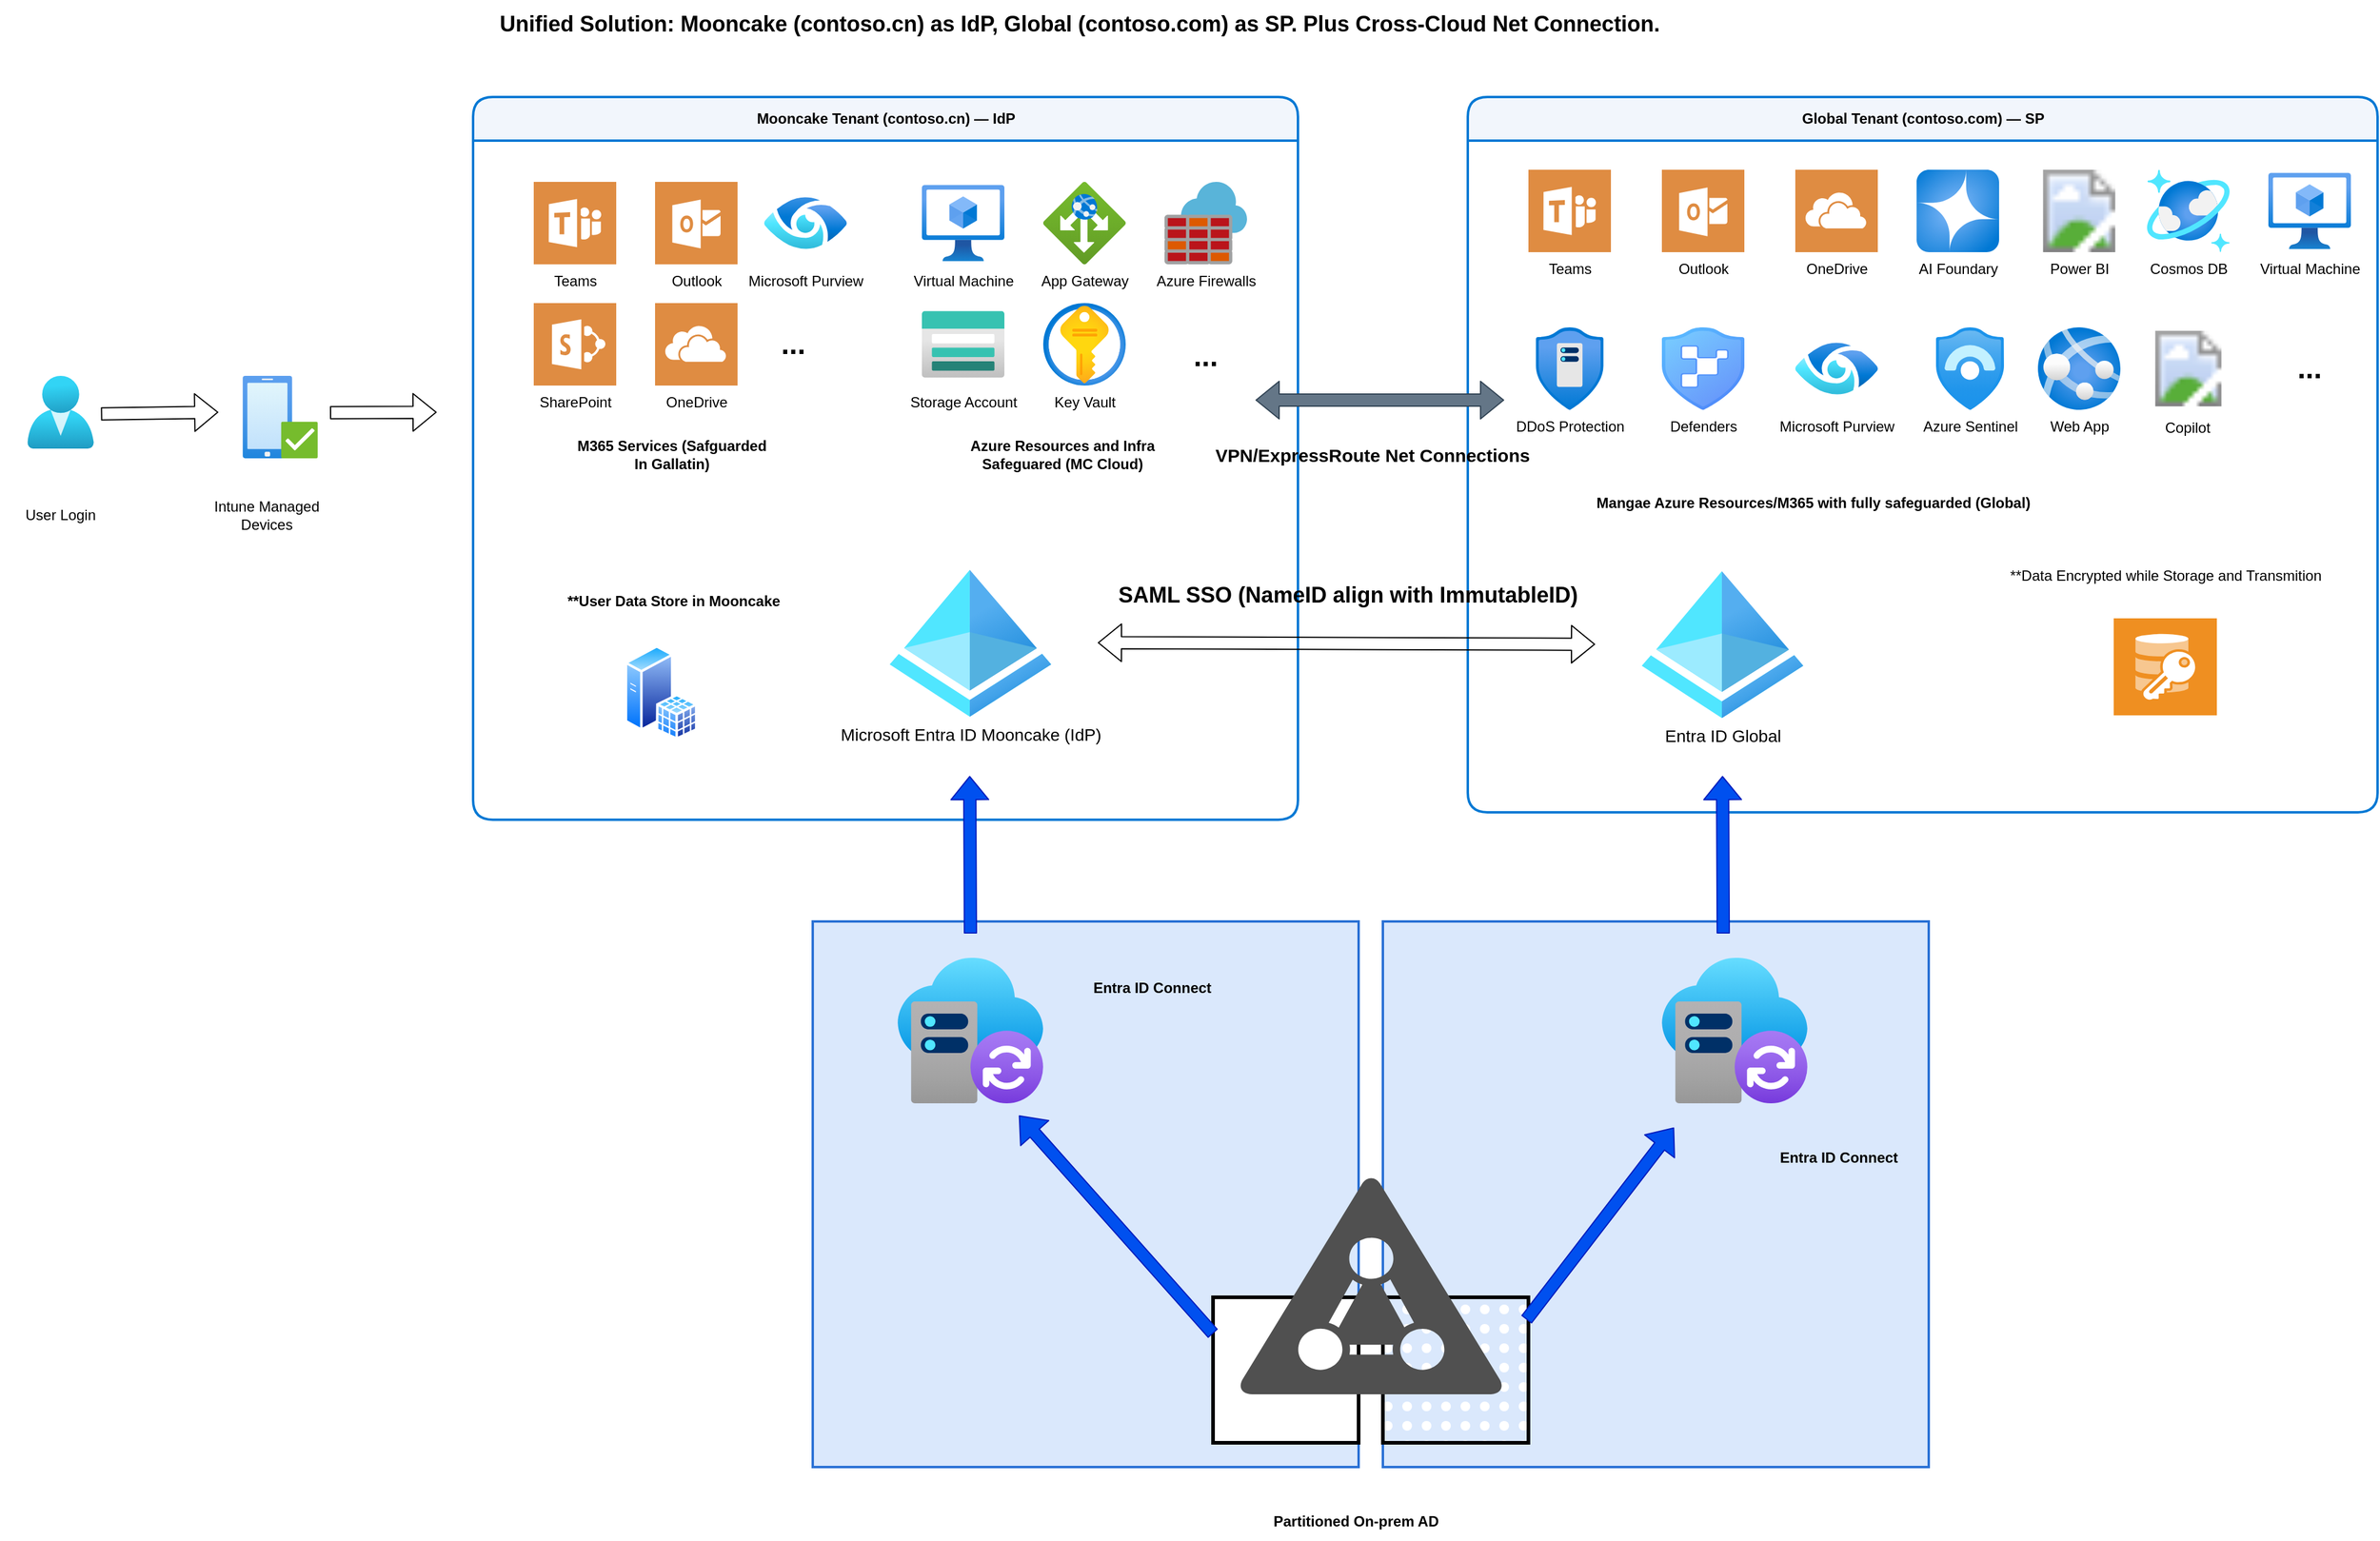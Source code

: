 <mxfile>
    <diagram name="Upstream Account View (MC as IdP)" id="upstream-view-1">
        <mxGraphModel dx="3956" dy="561" grid="1" gridSize="10" guides="1" tooltips="1" connect="1" arrows="1" fold="1" page="1" pageScale="1" pageWidth="1800" pageHeight="1000" math="0" shadow="0">
            <root>
                <mxCell id="0"/>
                <mxCell id="1" parent="0"/>
                <mxCell id="52" value="" style="whiteSpace=wrap;html=1;aspect=fixed;spacing=6;strokeWidth=2;fillColor=#dae8fc;strokeColor=light-dark(#2a71d5, #5c79a3);" vertex="1" parent="1">
                    <mxGeometry x="1090" y="820" width="450" height="450" as="geometry"/>
                </mxCell>
                <mxCell id="50" value="" style="whiteSpace=wrap;html=1;aspect=fixed;spacing=6;strokeWidth=2;fillColor=#dae8fc;strokeColor=light-dark(#2a71d5, #5c79a3);" vertex="1" parent="1">
                    <mxGeometry x="620" y="820" width="450" height="450" as="geometry"/>
                </mxCell>
                <mxCell id="39" value="" style="whiteSpace=wrap;html=1;aspect=fixed;spacing=6;labelBorderColor=default;strokeWidth=3;strokeColor=default;gradientColor=none;fillStyle=dots;glass=0;rounded=0;shadow=0;" vertex="1" parent="1">
                    <mxGeometry x="1090" y="1130" width="120" height="120" as="geometry"/>
                </mxCell>
                <mxCell id="38" value="" style="whiteSpace=wrap;html=1;aspect=fixed;spacing=6;strokeWidth=3;" vertex="1" parent="1">
                    <mxGeometry x="950" y="1130" width="120" height="120" as="geometry"/>
                </mxCell>
                <mxCell id="title" value="Unified Solution: Mooncake (contoso.cn) as IdP, Global (contoso.com) as SP. Plus Cross-Cloud Net Connection." style="text;whiteSpace=wrap;html=1;align=left;verticalAlign=middle;fontSize=18;fontStyle=1;strokeColor=none;fillColor=none;" parent="1" vertex="1">
                    <mxGeometry x="360" y="60" width="1480" height="40" as="geometry"/>
                </mxCell>
                <mxCell id="user" value="" style="aspect=fixed;html=1;points=[];align=center;image;fontSize=14;image=img/lib/azure2/identity/Users.svg;" vertex="1" parent="1">
                    <mxGeometry x="-30" y="370" width="60" height="60" as="geometry"/>
                </mxCell>
                <mxCell id="user-label" value="User Login" style="text;whiteSpace=wrap;html=1;align=center;verticalAlign=middle;fontSize=12;" vertex="1" parent="1">
                    <mxGeometry x="-50" y="470" width="100" height="30" as="geometry"/>
                </mxCell>
                <mxCell id="mc-group" value="Mooncake Tenant (contoso.cn) — IdP" style="swimlane;rounded=1;html=1;horizontal=1;startSize=36;fillColor=#F2F6FC;strokeColor=#0078D4;strokeWidth=2;fontStyle=1" parent="1" vertex="1">
                    <mxGeometry x="340" y="140" width="680" height="596.11" as="geometry"/>
                </mxCell>
                <mxCell id="mc-vm" value="Virtual Machine" style="aspect=fixed;html=1;align=center;image;fontSize=12;image=img/lib/azure2/compute/Virtual_Machines_Classic.svg;points=[];" vertex="1" parent="mc-group">
                    <mxGeometry x="370" y="70" width="68" height="68" as="geometry"/>
                </mxCell>
                <mxCell id="mc-appgw" value="App Gateway" style="aspect=fixed;html=1;points=[];align=center;image;fontSize=12;image=img/lib/azure2/networking/Application_Gateways.svg;" vertex="1" parent="mc-group">
                    <mxGeometry x="470" y="70" width="68" height="68" as="geometry"/>
                </mxCell>
                <mxCell id="mc-sql" value="Azure Firewalls" style="aspect=fixed;html=1;align=center;image;fontSize=12;image=img/lib/mscae/Azure_Firewall.svg;sketch=0;points=[];" vertex="1" parent="mc-group">
                    <mxGeometry x="570" y="70" width="68" height="68" as="geometry"/>
                </mxCell>
                <mxCell id="mc-storage" value="Storage Account" style="aspect=fixed;html=1;points=[];align=center;image;fontSize=12;image=img/lib/azure2/storage/Storage_Accounts.svg;" vertex="1" parent="mc-group">
                    <mxGeometry x="370" y="170" width="68" height="68" as="geometry"/>
                </mxCell>
                <mxCell id="mc-keyvault" value="Key Vault" style="aspect=fixed;html=1;points=[];align=center;image;fontSize=12;image=img/lib/azure2/security/Key_Vaults.svg;" vertex="1" parent="mc-group">
                    <mxGeometry x="470" y="170" width="68" height="68" as="geometry"/>
                </mxCell>
                <mxCell id="mc-azure-label" value="Azure Resources and Infra Safeguared (MC Cloud)" style="text;whiteSpace=wrap;html=1;align=center;verticalAlign=middle;fontSize=12;fontStyle=1;" vertex="1" parent="mc-group">
                    <mxGeometry x="402" y="280" width="168" height="30" as="geometry"/>
                </mxCell>
                <mxCell id="4" value="..." style="text;whiteSpace=wrap;html=1;align=center;verticalAlign=middle;fontSize=24;fontStyle=1;" vertex="1" parent="mc-group">
                    <mxGeometry x="570" y="180" width="68" height="68" as="geometry"/>
                </mxCell>
                <mxCell id="mc-teams" value="Teams" style="aspect=fixed;html=1;align=center;image;fontSize=12;image=img/lib/microsoft_office_365/Microsoft_Teams.svg;sketch=0;pointerEvents=1;shadow=0;dashed=0;strokeColor=none;fillColor=#DF8C42;labelPosition=center;outlineConnect=0;shape=mxgraph.veeam2.microsoft_teams;" vertex="1" parent="mc-group">
                    <mxGeometry x="50" y="70" width="68" height="68" as="geometry"/>
                </mxCell>
                <mxCell id="mc-outlook" value="Outlook" style="aspect=fixed;html=1;align=center;image;fontSize=12;image=img/lib/microsoft_office_365/Microsoft_Outlook.svg;sketch=0;pointerEvents=1;shadow=0;dashed=0;strokeColor=none;fillColor=#DF8C42;labelPosition=center;outlineConnect=0;shape=mxgraph.veeam2.microsoft_outlook;" vertex="1" parent="mc-group">
                    <mxGeometry x="150" y="70" width="68" height="68" as="geometry"/>
                </mxCell>
                <mxCell id="mc-sharepoint" value="SharePoint" style="aspect=fixed;html=1;align=center;image;fontSize=12;image=img/lib/microsoft_office_365/Microsoft_SharePoint_Online.svg;sketch=0;pointerEvents=1;shadow=0;dashed=0;strokeColor=none;fillColor=#DF8C42;labelPosition=center;outlineConnect=0;shape=mxgraph.veeam2.microsoft_sharepoint;" vertex="1" parent="mc-group">
                    <mxGeometry x="50" y="170" width="68" height="68" as="geometry"/>
                </mxCell>
                <mxCell id="mc-onedrive" value="OneDrive" style="aspect=fixed;html=1;align=center;image;fontSize=12;image=img/lib/microsoft_office_365/Microsoft_OneDrive_for_Business.svg;sketch=0;pointerEvents=1;shadow=0;dashed=0;strokeColor=none;fillColor=#DF8C42;labelPosition=center;outlineConnect=0;shape=mxgraph.veeam2.microsoft_onedrive;" vertex="1" parent="mc-group">
                    <mxGeometry x="150" y="170" width="68" height="68" as="geometry"/>
                </mxCell>
                <mxCell id="mc-m365-label" value="M365 Services (Safguarded In Gallatin)" style="text;whiteSpace=wrap;html=1;align=center;verticalAlign=middle;fontSize=12;fontStyle=1;" vertex="1" parent="mc-group">
                    <mxGeometry x="80" y="280" width="168" height="30" as="geometry"/>
                </mxCell>
                <mxCell id="25" value="..." style="text;whiteSpace=wrap;html=1;align=center;verticalAlign=middle;fontSize=24;fontStyle=1;" vertex="1" parent="mc-group">
                    <mxGeometry x="230" y="170" width="68" height="68" as="geometry"/>
                </mxCell>
                <mxCell id="30" value="Microsoft Purview" style="aspect=fixed;html=1;align=center;image;fontSize=12;image=img/lib/azure2/databases/Azure_Purview_Accounts.svg;points=[];" vertex="1" parent="mc-group">
                    <mxGeometry x="240" y="70" width="68" height="68" as="geometry"/>
                </mxCell>
                <mxCell id="gl-group" value="Global Tenant (contoso.com) — SP" style="swimlane;rounded=1;html=1;horizontal=1;startSize=36;fillColor=#F2F6FC;strokeColor=#0078D4;strokeWidth=2;" parent="1" vertex="1">
                    <mxGeometry x="1160" y="140" width="750" height="590" as="geometry"/>
                </mxCell>
                <mxCell id="gl-webapp" value="Web App" style="aspect=fixed;html=1;points=[];align=center;image;fontSize=12;image=img/lib/azure2/app_services/App_Services.svg;" vertex="1" parent="gl-group">
                    <mxGeometry x="470" y="190" width="68" height="68" as="geometry"/>
                </mxCell>
                <mxCell id="gl-cosmosdb" value="Cosmos DB" style="aspect=fixed;html=1;points=[];align=center;image;fontSize=12;image=img/lib/azure2/databases/Azure_Cosmos_DB.svg;" vertex="1" parent="gl-group">
                    <mxGeometry x="560" y="60" width="68" height="68" as="geometry"/>
                </mxCell>
                <mxCell id="gl-azure-label" value="Mangae Azure Resources/M365 with fully safeguarded (Global)" style="text;whiteSpace=wrap;html=1;align=center;verticalAlign=middle;fontSize=12;fontStyle=1;" vertex="1" parent="gl-group">
                    <mxGeometry x="100" y="320" width="370" height="30" as="geometry"/>
                </mxCell>
                <mxCell id="5" value="Virtual Machine" style="aspect=fixed;html=1;align=center;image;fontSize=12;image=img/lib/azure2/compute/Virtual_Machines_Classic.svg;points=[];" vertex="1" parent="gl-group">
                    <mxGeometry x="660" y="60" width="68" height="68" as="geometry"/>
                </mxCell>
                <mxCell id="gl-power-platform" value="AI Foundary" style="aspect=fixed;html=1;align=center;image;fontSize=12;image=img/lib/azure2/ai_machine_learning/Azure_OpenAI.svg;points=[];" vertex="1" parent="gl-group">
                    <mxGeometry x="370" y="60" width="68" height="68" as="geometry"/>
                </mxCell>
                <mxCell id="gl-powerbi" value="Power BI" style="aspect=fixed;html=1;align=center;image;fontSize=12;image=img/lib/azure2/power_platform/PowerBI.svg;points=[];" vertex="1" parent="gl-group">
                    <mxGeometry x="470" y="60" width="68" height="68" as="geometry"/>
                </mxCell>
                <mxCell id="gl-sentinel" value="Azure Sentinel" style="aspect=fixed;html=1;points=[];align=center;image;fontSize=12;image=img/lib/azure2/security/Azure_Sentinel.svg;" vertex="1" parent="gl-group">
                    <mxGeometry x="380" y="190" width="68" height="68" as="geometry"/>
                </mxCell>
                <mxCell id="gl-defender-cloud" value="Defenders" style="aspect=fixed;html=1;align=center;image;fontSize=12;image=img/lib/azure2/security/MS_Defender_EASM.svg;points=[];" vertex="1" parent="gl-group">
                    <mxGeometry x="160" y="190" width="68" height="68" as="geometry"/>
                </mxCell>
                <mxCell id="gl-purview" value="Microsoft Purview" style="aspect=fixed;html=1;align=center;image;fontSize=12;image=img/lib/azure2/databases/Azure_Purview_Accounts.svg;points=[];" vertex="1" parent="gl-group">
                    <mxGeometry x="270" y="190" width="68" height="68" as="geometry"/>
                </mxCell>
                <mxCell id="gl-ellipsis" value="..." style="text;whiteSpace=wrap;html=1;align=center;verticalAlign=middle;fontSize=24;fontStyle=1;" vertex="1" parent="gl-group">
                    <mxGeometry x="660" y="190" width="68" height="68" as="geometry"/>
                </mxCell>
                <mxCell id="6" value="Teams" style="aspect=fixed;html=1;align=center;image;fontSize=12;image=img/lib/microsoft_office_365/Microsoft_Teams.svg;sketch=0;pointerEvents=1;shadow=0;dashed=0;strokeColor=none;fillColor=#DF8C42;labelPosition=center;outlineConnect=0;shape=mxgraph.veeam2.microsoft_teams;" vertex="1" parent="gl-group">
                    <mxGeometry x="50" y="60" width="68" height="68" as="geometry"/>
                </mxCell>
                <mxCell id="10" value="Outlook" style="aspect=fixed;html=1;align=center;image;fontSize=12;image=img/lib/microsoft_office_365/Microsoft_Outlook.svg;sketch=0;pointerEvents=1;shadow=0;dashed=0;strokeColor=none;fillColor=#DF8C42;labelPosition=center;outlineConnect=0;shape=mxgraph.veeam2.microsoft_outlook;" vertex="1" parent="gl-group">
                    <mxGeometry x="160" y="60" width="68" height="68" as="geometry"/>
                </mxCell>
                <mxCell id="12" value="OneDrive" style="aspect=fixed;html=1;align=center;image;fontSize=12;image=img/lib/microsoft_office_365/Microsoft_OneDrive_for_Business.svg;sketch=0;pointerEvents=1;shadow=0;dashed=0;strokeColor=none;fillColor=#DF8C42;labelPosition=center;outlineConnect=0;shape=mxgraph.veeam2.microsoft_onedrive;" vertex="1" parent="gl-group">
                    <mxGeometry x="270" y="60" width="68" height="68" as="geometry"/>
                </mxCell>
                <mxCell id="14" value="DDoS Protection" style="aspect=fixed;html=1;align=center;image;fontSize=12;image=img/lib/azure2/networking/DDoS_Protection_Plans.svg;sketch=0;pointerEvents=1;shadow=0;dashed=0;strokeColor=none;fillColor=#DF8C42;labelPosition=center;outlineConnect=0;shape=image;points=[];" vertex="1" parent="gl-group">
                    <mxGeometry x="50" y="190" width="68" height="68" as="geometry"/>
                </mxCell>
                <mxCell id="33" value="" style="shadow=0;dashed=0;html=1;strokeColor=none;fillColor=#EF8F21;labelPosition=center;verticalLabelPosition=bottom;verticalAlign=top;align=center;outlineConnect=0;shape=mxgraph.veeam.2d.end_to_end_encryption;" vertex="1" parent="gl-group">
                    <mxGeometry x="532.5" y="430" width="85" height="80" as="geometry"/>
                </mxCell>
                <mxCell id="34" value="**Data Encrypted while Storage and Transmition" style="text;html=1;align=center;verticalAlign=middle;resizable=0;points=[];autosize=1;strokeColor=none;fillColor=none;" vertex="1" parent="gl-group">
                    <mxGeometry x="435" y="380" width="280" height="30" as="geometry"/>
                </mxCell>
                <mxCell id="53" value="" style="image;aspect=fixed;html=1;points=[];align=center;fontSize=12;image=img/lib/azure2/power_platform/CopilotStudio.svg;" vertex="1" parent="gl-group">
                    <mxGeometry x="560" y="192.84" width="68" height="62.32" as="geometry"/>
                </mxCell>
                <mxCell id="54" value="Copilot" style="text;html=1;align=center;verticalAlign=middle;resizable=0;points=[];autosize=1;strokeColor=none;fillColor=none;" vertex="1" parent="gl-group">
                    <mxGeometry x="562.5" y="258" width="60" height="30" as="geometry"/>
                </mxCell>
                <mxCell id="mc-entra" value="Microsoft Entra ID Mooncake (IdP)" style="aspect=fixed;html=1;points=[];align=center;image;fontSize=14;image=img/lib/azure2/identity/Azure_Active_Directory.svg;fontFamily=Helvetica;fontColor=default;strokeColor=#0078D4;strokeWidth=2;fillColor=#E6F2FB;" parent="1" vertex="1">
                    <mxGeometry x="645" y="530" width="210" height="121.15" as="geometry"/>
                </mxCell>
                <mxCell id="22" value="" style="shape=flexArrow;endArrow=classic;startArrow=classic;html=1;" edge="1" parent="1" target="gl-sp">
                    <mxGeometry width="100" height="100" relative="1" as="geometry">
                        <mxPoint x="855" y="590.08" as="sourcePoint"/>
                        <mxPoint x="1265" y="591.15" as="targetPoint"/>
                    </mxGeometry>
                </mxCell>
                <mxCell id="23" value="&lt;b&gt;**User Data Store in Mooncake&lt;/b&gt;" style="text;html=1;align=center;verticalAlign=middle;resizable=0;points=[];autosize=1;strokeColor=none;fillColor=none;" vertex="1" parent="1">
                    <mxGeometry x="405" y="541.15" width="200" height="30" as="geometry"/>
                </mxCell>
                <mxCell id="24" value="" style="shape=image;whiteSpace=wrap;html=1;boundedLbl=1;backgroundOutline=1;size=15;labelBackgroundColor=default;verticalAlign=top;verticalLabelPosition=bottom;aspect=fixed;perimeter=ellipsePerimeter;shadow=0;dashed=0;spacingTop=3;image=img/lib/active_directory/sql_server.svg;" vertex="1" parent="1">
                    <mxGeometry x="465" y="591.15" width="60" height="80" as="geometry"/>
                </mxCell>
                <mxCell id="gl-sp" value="Entra ID Global" style="aspect=fixed;html=1;points=[];align=center;image;fontSize=14;image=img/lib/azure2/identity/Azure_Active_Directory.svg;fontFamily=Helvetica;fontColor=default;strokeColor=#0078D4;strokeWidth=1.5;fillColor=#FFFFFF;" parent="1" vertex="1">
                    <mxGeometry x="1265" y="531.15" width="210" height="121.15" as="geometry"/>
                </mxCell>
                <mxCell id="19" value="SAML SSO (NameID align with ImmutableID)" style="text;whiteSpace=wrap;html=1;align=left;verticalAlign=middle;fontSize=18;fontStyle=1;strokeColor=none;fillColor=none;" vertex="1" parent="1">
                    <mxGeometry x="870" y="531.15" width="610" height="40" as="geometry"/>
                </mxCell>
                <mxCell id="26" value="" style="image;aspect=fixed;html=1;points=[];align=center;fontSize=12;image=img/lib/azure2/intune/Device_Compliance.svg;" vertex="1" parent="1">
                    <mxGeometry x="150" y="370" width="62" height="68" as="geometry"/>
                </mxCell>
                <mxCell id="28" value="" style="shape=flexArrow;endArrow=classic;html=1;exitX=1.054;exitY=0.524;exitDx=0;exitDy=0;exitPerimeter=0;" edge="1" parent="1" source="user">
                    <mxGeometry width="50" height="50" relative="1" as="geometry">
                        <mxPoint x="40" y="404" as="sourcePoint"/>
                        <mxPoint x="130" y="400" as="targetPoint"/>
                    </mxGeometry>
                </mxCell>
                <mxCell id="29" value="Intune Managed Devices" style="text;whiteSpace=wrap;html=1;align=center;verticalAlign=middle;fontSize=12;" vertex="1" parent="1">
                    <mxGeometry x="120" y="470" width="100" height="30" as="geometry"/>
                </mxCell>
                <mxCell id="31" value="" style="shape=flexArrow;endArrow=classic;html=1;exitX=1.054;exitY=0.524;exitDx=0;exitDy=0;exitPerimeter=0;" edge="1" parent="1">
                    <mxGeometry width="50" height="50" relative="1" as="geometry">
                        <mxPoint x="222" y="400.41" as="sourcePoint"/>
                        <mxPoint x="310" y="400" as="targetPoint"/>
                    </mxGeometry>
                </mxCell>
                <mxCell id="35" value="" style="sketch=0;pointerEvents=1;shadow=0;dashed=0;html=1;strokeColor=none;fillColor=#505050;labelPosition=center;verticalLabelPosition=bottom;verticalAlign=top;outlineConnect=0;align=center;shape=mxgraph.office.security.active_directory;" vertex="1" parent="1">
                    <mxGeometry x="970" y="1030" width="220" height="180" as="geometry"/>
                </mxCell>
                <mxCell id="36" value="" style="image;aspect=fixed;html=1;points=[];align=center;fontSize=12;image=img/lib/azure2/other/Entra_Connect_Sync.svg;" vertex="1" parent="1">
                    <mxGeometry x="690" y="850" width="120" height="120" as="geometry"/>
                </mxCell>
                <mxCell id="37" value="" style="image;aspect=fixed;html=1;points=[];align=center;fontSize=12;image=img/lib/azure2/other/Entra_Connect_Sync.svg;" vertex="1" parent="1">
                    <mxGeometry x="1320" y="850" width="120" height="120" as="geometry"/>
                </mxCell>
                <mxCell id="41" value="" style="shape=flexArrow;endArrow=classic;html=1;fillColor=#0050ef;strokeColor=#001DBC;" edge="1" parent="1">
                    <mxGeometry width="50" height="50" relative="1" as="geometry">
                        <mxPoint x="750" y="830" as="sourcePoint"/>
                        <mxPoint x="749.41" y="700" as="targetPoint"/>
                    </mxGeometry>
                </mxCell>
                <mxCell id="42" value="" style="shape=flexArrow;endArrow=classic;html=1;fillColor=#0050ef;strokeColor=#001DBC;" edge="1" parent="1">
                    <mxGeometry width="50" height="50" relative="1" as="geometry">
                        <mxPoint x="1370.59" y="830" as="sourcePoint"/>
                        <mxPoint x="1370" y="700" as="targetPoint"/>
                    </mxGeometry>
                </mxCell>
                <mxCell id="44" value="" style="shape=flexArrow;endArrow=classic;html=1;exitX=0.986;exitY=0.154;exitDx=0;exitDy=0;exitPerimeter=0;fillColor=#0050ef;strokeColor=#001DBC;" edge="1" parent="1" source="39">
                    <mxGeometry width="50" height="50" relative="1" as="geometry">
                        <mxPoint x="1541" y="1210" as="sourcePoint"/>
                        <mxPoint x="1330" y="990" as="targetPoint"/>
                    </mxGeometry>
                </mxCell>
                <mxCell id="46" value="Entra ID Connect" style="text;whiteSpace=wrap;html=1;align=center;verticalAlign=middle;fontSize=12;fontStyle=1;" vertex="1" parent="1">
                    <mxGeometry x="816" y="860" width="168" height="30" as="geometry"/>
                </mxCell>
                <mxCell id="47" value="Entra ID Connect" style="text;whiteSpace=wrap;html=1;align=center;verticalAlign=middle;fontSize=12;fontStyle=1;" vertex="1" parent="1">
                    <mxGeometry x="1382" y="1000" width="168" height="30" as="geometry"/>
                </mxCell>
                <mxCell id="48" value="Partitioned On-prem AD" style="text;whiteSpace=wrap;html=1;align=center;verticalAlign=middle;fontSize=12;fontStyle=1;" vertex="1" parent="1">
                    <mxGeometry x="984" y="1300" width="168" height="30" as="geometry"/>
                </mxCell>
                <mxCell id="56" value="" style="shape=flexArrow;endArrow=classic;html=1;exitX=0;exitY=0.25;exitDx=0;exitDy=0;fillColor=#0050ef;strokeColor=#001DBC;" edge="1" parent="1" source="38">
                    <mxGeometry width="50" height="50" relative="1" as="geometry">
                        <mxPoint x="483" y="1199" as="sourcePoint"/>
                        <mxPoint x="790" y="980" as="targetPoint"/>
                    </mxGeometry>
                </mxCell>
                <mxCell id="58" value="" style="shape=flexArrow;endArrow=classic;startArrow=classic;html=1;fillColor=#647687;strokeColor=#314354;" edge="1" parent="1">
                    <mxGeometry width="100" height="100" relative="1" as="geometry">
                        <mxPoint x="985" y="390" as="sourcePoint"/>
                        <mxPoint x="1190" y="390" as="targetPoint"/>
                    </mxGeometry>
                </mxCell>
                <mxCell id="59" value="&lt;font style=&quot;font-size: 15px;&quot;&gt;VPN/ExpressRoute Net Connections&lt;/font&gt;" style="text;whiteSpace=wrap;html=1;align=left;verticalAlign=middle;fontSize=18;fontStyle=1;strokeColor=none;fillColor=none;" vertex="1" parent="1">
                    <mxGeometry x="950" y="415" width="290" height="40" as="geometry"/>
                </mxCell>
            </root>
        </mxGraphModel>
    </diagram>
</mxfile>